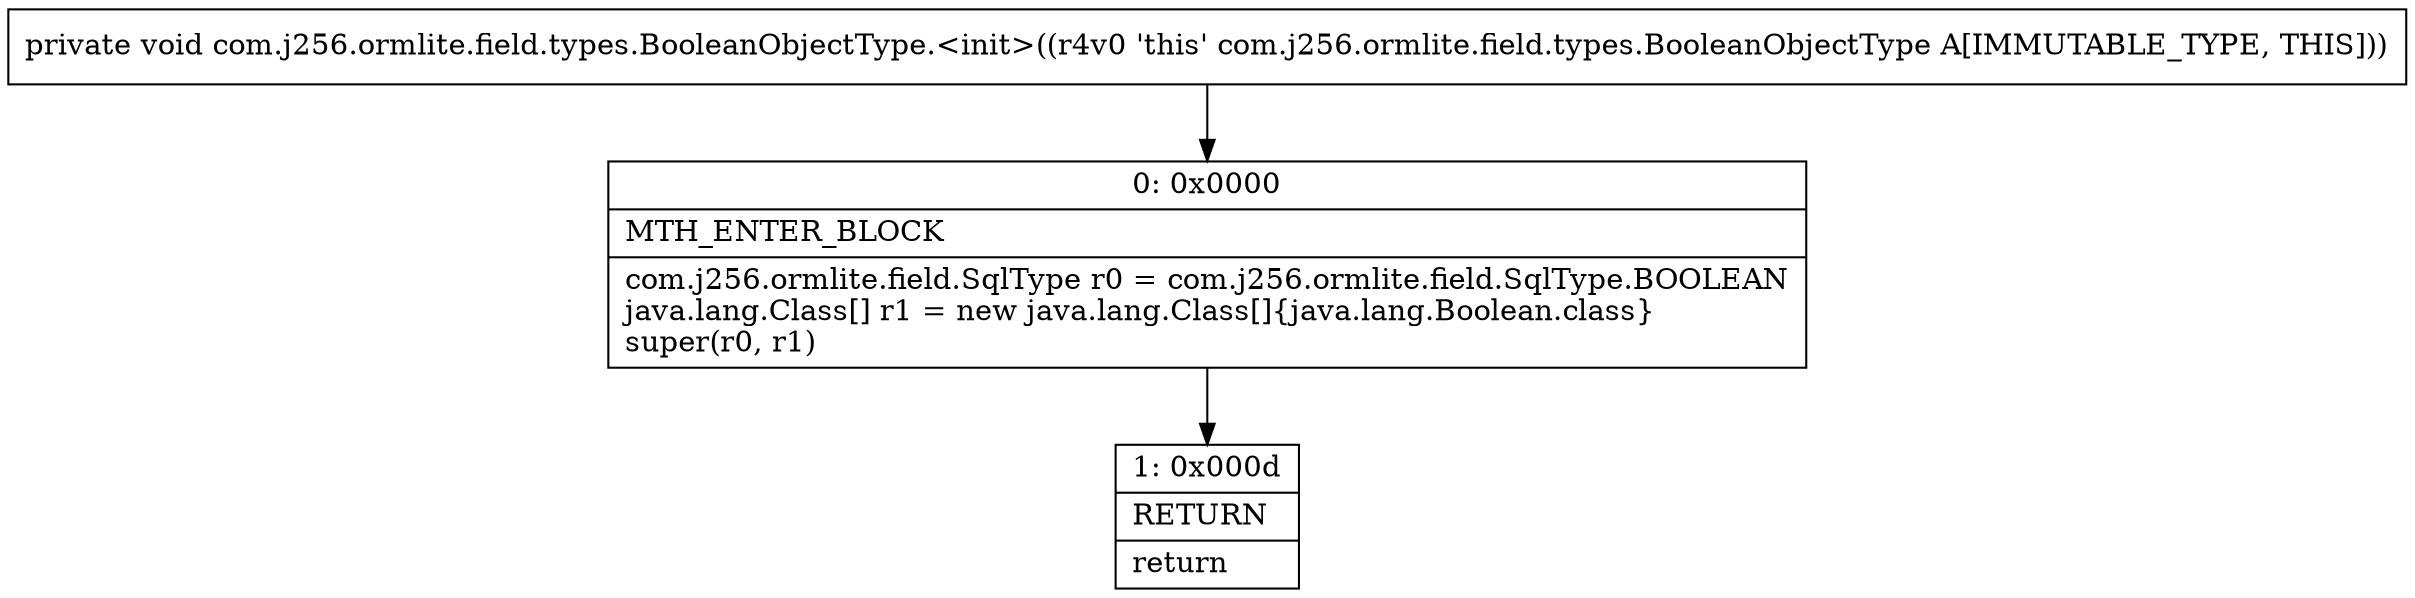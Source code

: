 digraph "CFG forcom.j256.ormlite.field.types.BooleanObjectType.\<init\>()V" {
Node_0 [shape=record,label="{0\:\ 0x0000|MTH_ENTER_BLOCK\l|com.j256.ormlite.field.SqlType r0 = com.j256.ormlite.field.SqlType.BOOLEAN\ljava.lang.Class[] r1 = new java.lang.Class[]\{java.lang.Boolean.class\}\lsuper(r0, r1)\l}"];
Node_1 [shape=record,label="{1\:\ 0x000d|RETURN\l|return\l}"];
MethodNode[shape=record,label="{private void com.j256.ormlite.field.types.BooleanObjectType.\<init\>((r4v0 'this' com.j256.ormlite.field.types.BooleanObjectType A[IMMUTABLE_TYPE, THIS])) }"];
MethodNode -> Node_0;
Node_0 -> Node_1;
}

